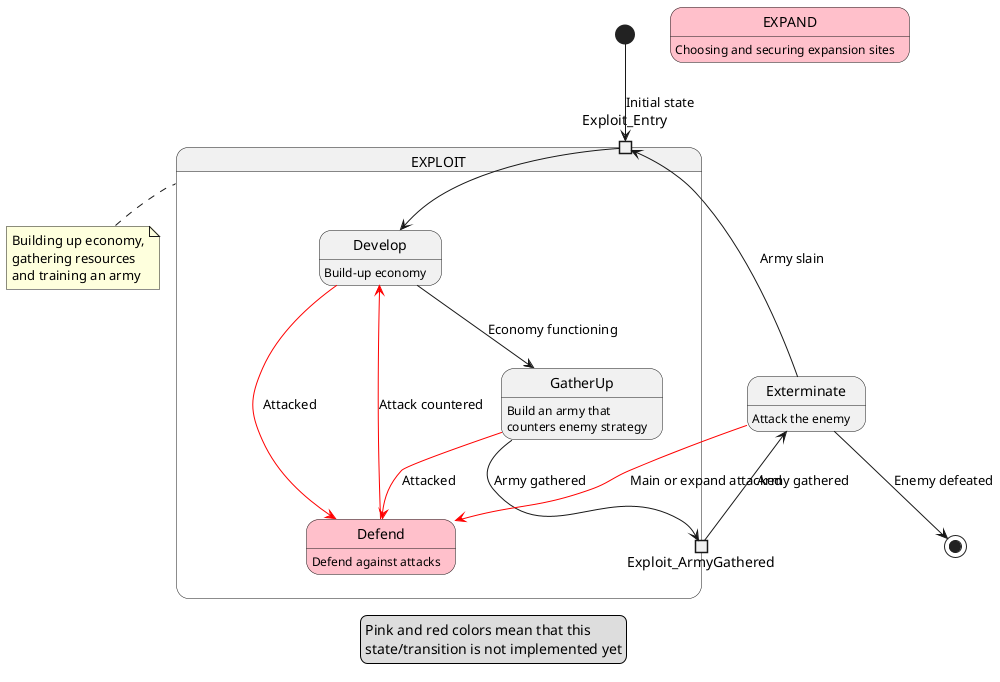 @startuml controller states

state EXPLOIT {
    state Develop: Build-up economy
    state Defend #pink: Defend against attacks
    state GatherUp: Build an army that\ncounters enemy strategy

    state Exploit_Entry <<inputPin>>

    Exploit_Entry --> Develop
    Develop -[#Red]-> Defend: Attacked
    Defend -[#Red]-> Develop: Attack countered
    GatherUp -[#Red]-> Defend: Attacked
    
    Develop --> GatherUp: Economy functioning
    GatherUp -down-> Exploit_ArmyGathered <<outputPin>>: Army gathered
}

note left of EXPLOIT
Building up economy,
gathering resources 
and training an army
end note

state EXPAND #pink: Choosing and securing expansion sites
state Exterminate: Attack the enemy

[*] -down-> Exploit_Entry: Initial state

Exploit_ArmyGathered -right-> Exterminate: Army gathered

Exterminate --> [*]: Enemy defeated
Exterminate --> Exploit_Entry: Army slain
Exterminate -[#Red]-> Defend: Main or expand attacked


legend
Pink and red colors mean that this 
state/transition is not implemented yet
endlegend

@enduml